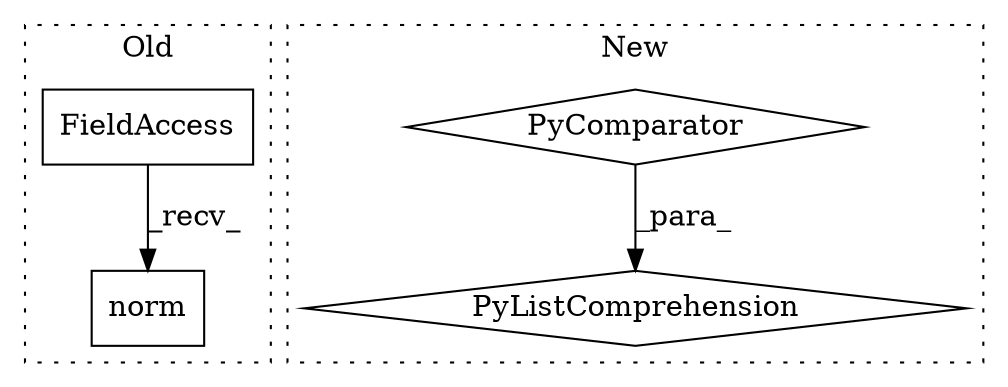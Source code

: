 digraph G {
subgraph cluster0 {
1 [label="norm" a="32" s="1022,1030" l="5,1" shape="box"];
4 [label="FieldAccess" a="22" s="1010" l="5" shape="box"];
label = "Old";
style="dotted";
}
subgraph cluster1 {
2 [label="PyListComprehension" a="109" s="1088" l="109" shape="diamond"];
3 [label="PyComparator" a="113" s="1166" l="23" shape="diamond"];
label = "New";
style="dotted";
}
3 -> 2 [label="_para_"];
4 -> 1 [label="_recv_"];
}